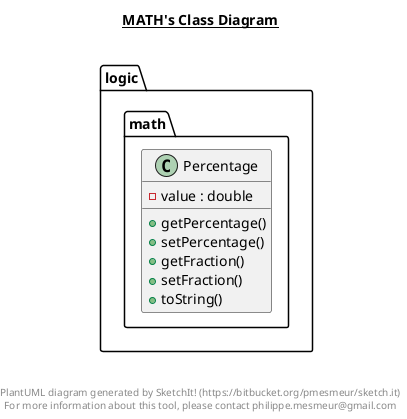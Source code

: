 @startuml

title __MATH's Class Diagram__\n

  package logic {
    package logic.math {
      class Percentage {
          - value : double
          + getPercentage()
          + setPercentage()
          + getFraction()
          + setFraction()
          + toString()
      }
    }
  }
  



right footer


PlantUML diagram generated by SketchIt! (https://bitbucket.org/pmesmeur/sketch.it)
For more information about this tool, please contact philippe.mesmeur@gmail.com
endfooter

@enduml
